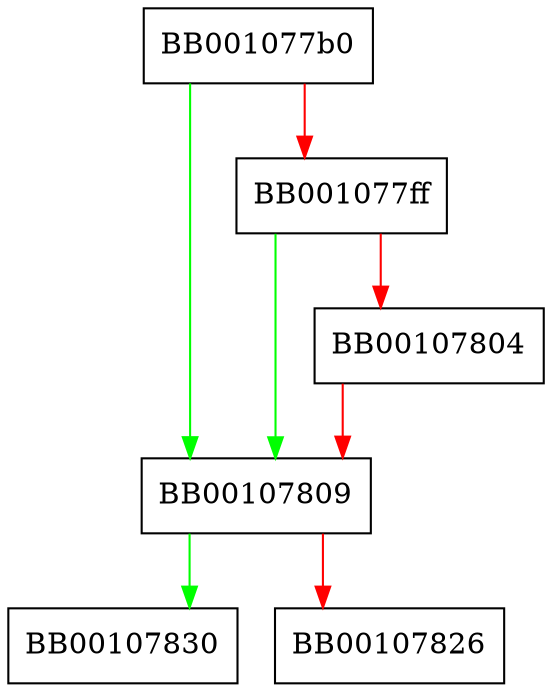 digraph FUN_001077b0 {
  node [shape="box"];
  graph [splines=ortho];
  BB001077b0 -> BB00107809 [color="green"];
  BB001077b0 -> BB001077ff [color="red"];
  BB001077ff -> BB00107809 [color="green"];
  BB001077ff -> BB00107804 [color="red"];
  BB00107804 -> BB00107809 [color="red"];
  BB00107809 -> BB00107830 [color="green"];
  BB00107809 -> BB00107826 [color="red"];
}